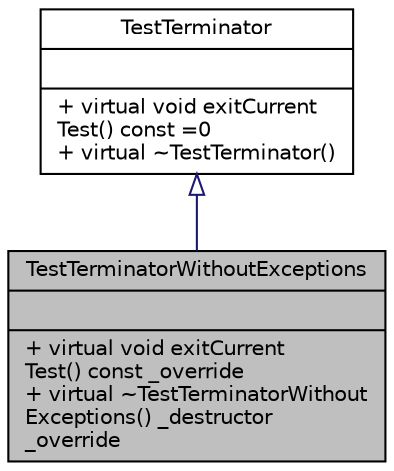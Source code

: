 digraph "TestTerminatorWithoutExceptions"
{
 // LATEX_PDF_SIZE
  edge [fontname="Helvetica",fontsize="10",labelfontname="Helvetica",labelfontsize="10"];
  node [fontname="Helvetica",fontsize="10",shape=record];
  Node1 [label="{TestTerminatorWithoutExceptions\n||+ virtual void exitCurrent\lTest() const _override\l+ virtual ~TestTerminatorWithout\lExceptions() _destructor\l_override\l}",height=0.2,width=0.4,color="black", fillcolor="grey75", style="filled", fontcolor="black",tooltip=" "];
  Node2 -> Node1 [dir="back",color="midnightblue",fontsize="10",style="solid",arrowtail="onormal",fontname="Helvetica"];
  Node2 [label="{TestTerminator\n||+ virtual void exitCurrent\lTest() const =0\l+ virtual ~TestTerminator()\l}",height=0.2,width=0.4,color="black", fillcolor="white", style="filled",URL="$classTestTerminator.html",tooltip=" "];
}
